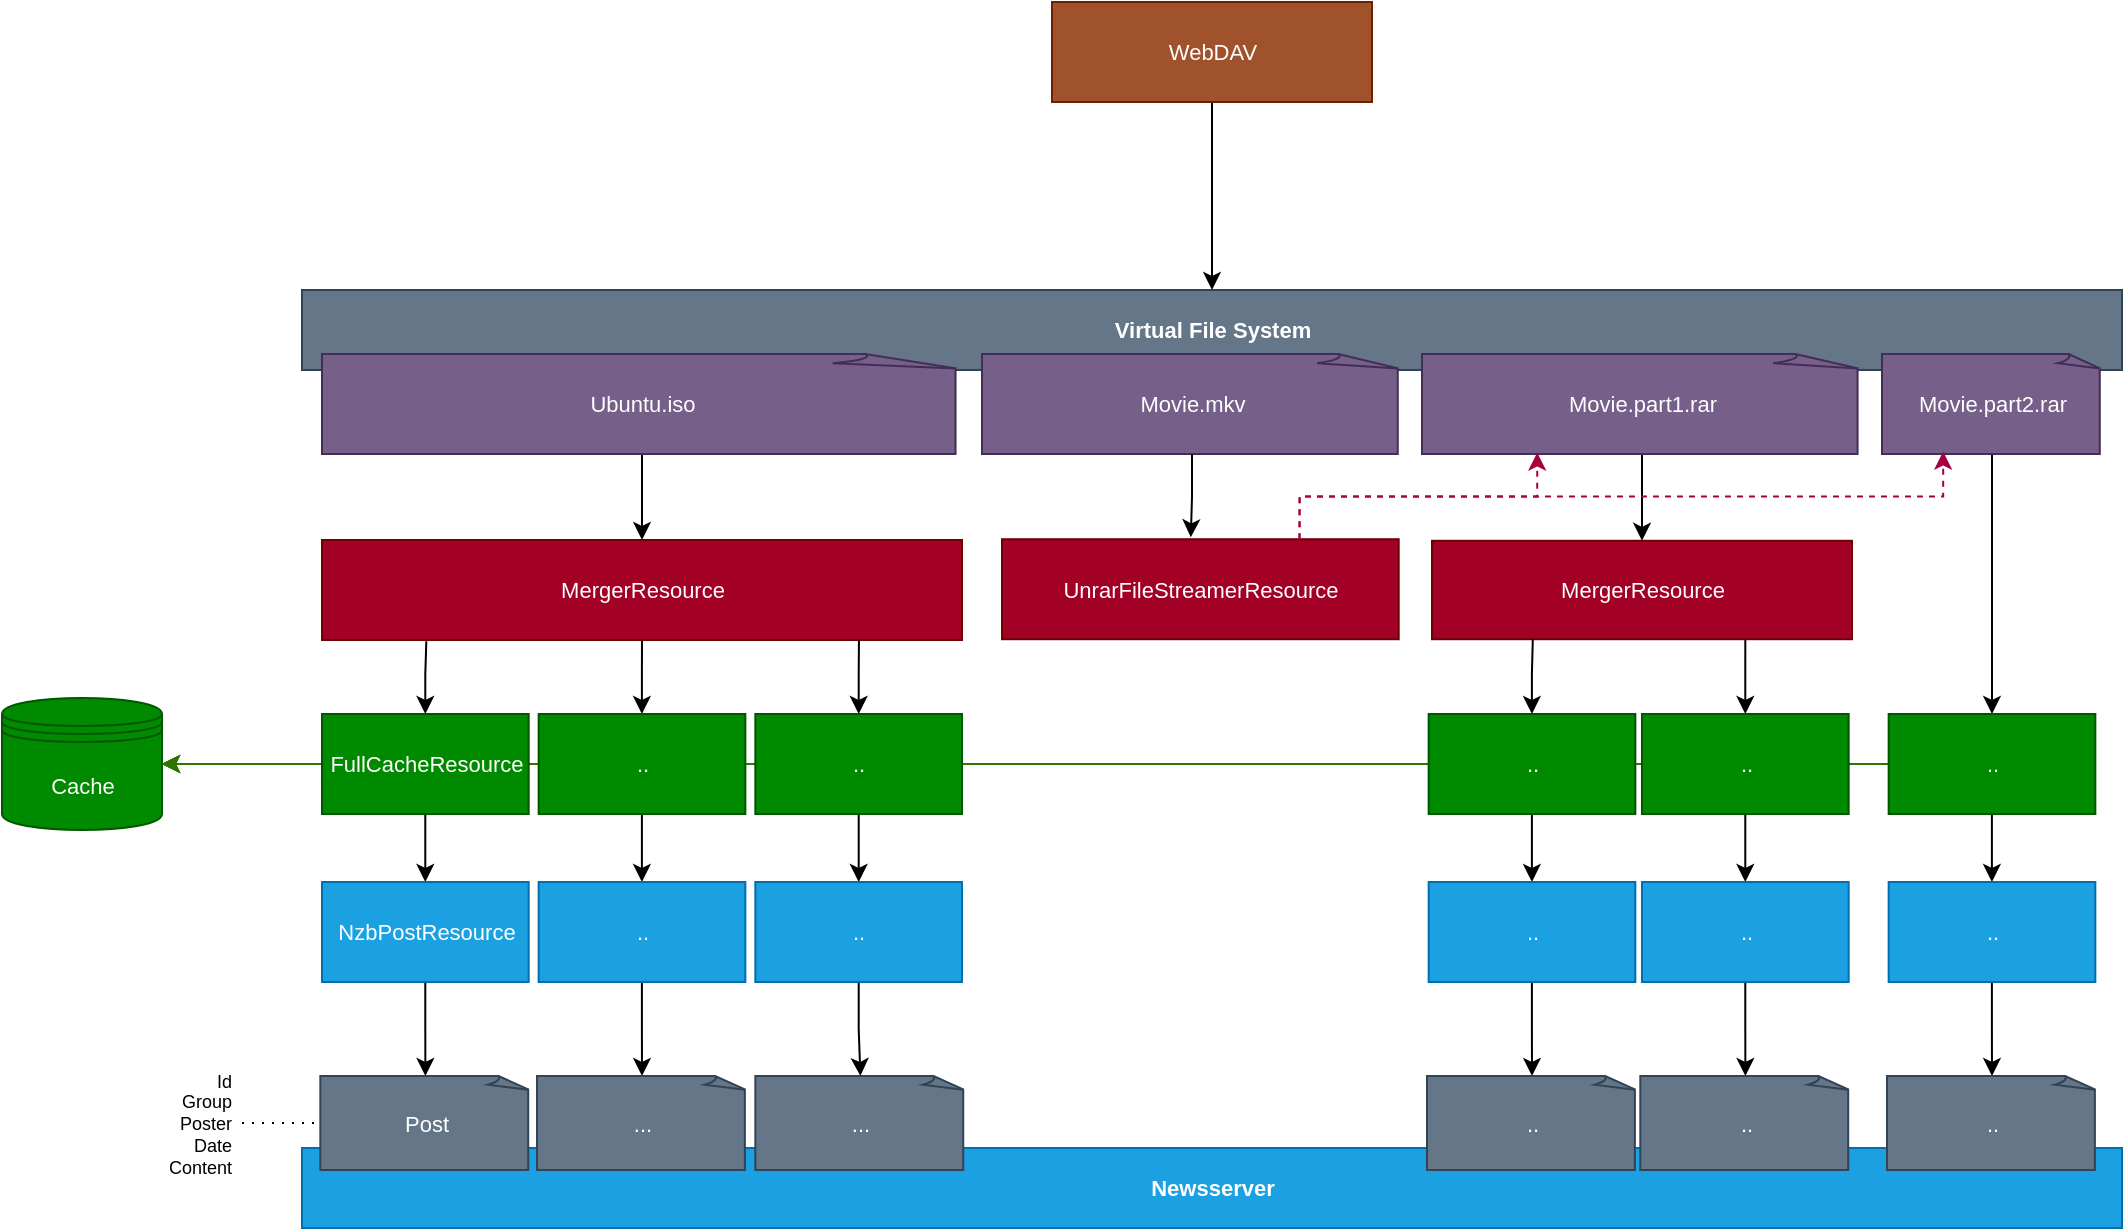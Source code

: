 <mxfile version="24.7.5">
  <diagram name="Page-1" id="X1ycaZTHjPHVRzYqFp_j">
    <mxGraphModel dx="1185" dy="708" grid="1" gridSize="10" guides="1" tooltips="1" connect="1" arrows="1" fold="1" page="1" pageScale="1" pageWidth="1169" pageHeight="827" math="0" shadow="0">
      <root>
        <mxCell id="0" />
        <mxCell id="1" parent="0" />
        <mxCell id="A9NY03qchNruchLS8FG4-1" value="Virtual File System" style="rounded=0;html=1;fillColor=#647687;fontColor=#ffffff;strokeColor=#314354;fontSize=11;verticalAlign=middle;align=center;fontStyle=1" parent="1" vertex="1">
          <mxGeometry x="190" y="214" width="910" height="40" as="geometry" />
        </mxCell>
        <mxCell id="A9NY03qchNruchLS8FG4-2" value="Movie.mkv" style="html=1;shape=mxgraph.basic.document;fillColor=#76608a;fontColor=#ffffff;strokeColor=#432D57;fontSize=11;verticalAlign=middle;align=center;fontStyle=0" parent="1" vertex="1">
          <mxGeometry x="530" y="246" width="210" height="50" as="geometry" />
        </mxCell>
        <mxCell id="A9NY03qchNruchLS8FG4-66" value="" style="edgeStyle=orthogonalEdgeStyle;rounded=0;orthogonalLoop=1;jettySize=auto;html=1;verticalAlign=middle;align=center;fontStyle=0" parent="1" source="A9NY03qchNruchLS8FG4-3" target="A9NY03qchNruchLS8FG4-61" edge="1">
          <mxGeometry relative="1" as="geometry" />
        </mxCell>
        <mxCell id="A9NY03qchNruchLS8FG4-3" value="Ubuntu.iso" style="html=1;shape=mxgraph.basic.document;fillColor=#76608a;fontColor=#ffffff;strokeColor=#432D57;fontSize=11;verticalAlign=middle;align=center;fontStyle=0" parent="1" vertex="1">
          <mxGeometry x="200" y="246" width="320" height="50" as="geometry" />
        </mxCell>
        <mxCell id="A9NY03qchNruchLS8FG4-4" value="Cache" style="shape=datastore;html=1;fillColor=#008a00;strokeColor=#005700;fontColor=#ffffff;fontSize=11;verticalAlign=middle;align=center;fontStyle=0" parent="1" vertex="1">
          <mxGeometry x="40" y="418" width="80" height="66" as="geometry" />
        </mxCell>
        <mxCell id="A9NY03qchNruchLS8FG4-22" style="edgeStyle=orthogonalEdgeStyle;rounded=0;orthogonalLoop=1;jettySize=auto;html=1;entryX=1;entryY=0.5;entryDx=0;entryDy=0;fillColor=#60a917;strokeColor=#2D7600;fontSize=11;verticalAlign=middle;align=center;fontStyle=0" parent="1" source="A9NY03qchNruchLS8FG4-6" target="A9NY03qchNruchLS8FG4-4" edge="1">
          <mxGeometry relative="1" as="geometry" />
        </mxCell>
        <mxCell id="A9NY03qchNruchLS8FG4-23" style="edgeStyle=orthogonalEdgeStyle;rounded=0;orthogonalLoop=1;jettySize=auto;html=1;exitX=0;exitY=0.5;exitDx=0;exitDy=0;entryX=1;entryY=0.5;entryDx=0;entryDy=0;fillColor=#60a917;strokeColor=#2D7600;fontSize=11;verticalAlign=middle;align=center;fontStyle=0" parent="1" source="A9NY03qchNruchLS8FG4-7" target="A9NY03qchNruchLS8FG4-4" edge="1">
          <mxGeometry relative="1" as="geometry" />
        </mxCell>
        <mxCell id="A9NY03qchNruchLS8FG4-24" style="edgeStyle=orthogonalEdgeStyle;rounded=0;orthogonalLoop=1;jettySize=auto;html=1;exitX=0;exitY=0.5;exitDx=0;exitDy=0;entryX=1;entryY=0.5;entryDx=0;entryDy=0;fillColor=#60a917;strokeColor=#2D7600;fontSize=11;verticalAlign=middle;align=center;fontStyle=0" parent="1" source="A9NY03qchNruchLS8FG4-8" target="A9NY03qchNruchLS8FG4-4" edge="1">
          <mxGeometry relative="1" as="geometry" />
        </mxCell>
        <mxCell id="A9NY03qchNruchLS8FG4-37" value="" style="edgeStyle=orthogonalEdgeStyle;rounded=0;orthogonalLoop=1;jettySize=auto;html=1;fontSize=11;verticalAlign=middle;align=center;fontStyle=0" parent="1" source="A9NY03qchNruchLS8FG4-6" target="A9NY03qchNruchLS8FG4-25" edge="1">
          <mxGeometry relative="1" as="geometry" />
        </mxCell>
        <mxCell id="A9NY03qchNruchLS8FG4-36" value="" style="edgeStyle=orthogonalEdgeStyle;rounded=0;orthogonalLoop=1;jettySize=auto;html=1;fontSize=11;verticalAlign=middle;align=center;fontStyle=0" parent="1" source="A9NY03qchNruchLS8FG4-7" target="A9NY03qchNruchLS8FG4-26" edge="1">
          <mxGeometry relative="1" as="geometry" />
        </mxCell>
        <mxCell id="A9NY03qchNruchLS8FG4-35" value="" style="edgeStyle=orthogonalEdgeStyle;rounded=0;orthogonalLoop=1;jettySize=auto;html=1;fontSize=11;verticalAlign=middle;align=center;fontStyle=0" parent="1" source="A9NY03qchNruchLS8FG4-8" target="A9NY03qchNruchLS8FG4-27" edge="1">
          <mxGeometry relative="1" as="geometry" />
        </mxCell>
        <mxCell id="96aiNxKqmstkjz0yIn3r-8" value="" style="edgeStyle=orthogonalEdgeStyle;rounded=0;orthogonalLoop=1;jettySize=auto;html=1;" edge="1" parent="1" source="A9NY03qchNruchLS8FG4-25" target="96aiNxKqmstkjz0yIn3r-2">
          <mxGeometry relative="1" as="geometry" />
        </mxCell>
        <mxCell id="A9NY03qchNruchLS8FG4-25" value="NzbPostResource" style="rounded=0;html=1;movable=1;resizable=1;rotatable=1;deletable=1;editable=1;locked=0;connectable=1;fillColor=#1ba1e2;fontColor=#ffffff;strokeColor=#006EAF;fontSize=11;verticalAlign=middle;align=center;fontStyle=0" parent="1" vertex="1">
          <mxGeometry x="200" y="510" width="103.333" height="50" as="geometry" />
        </mxCell>
        <mxCell id="96aiNxKqmstkjz0yIn3r-9" value="" style="edgeStyle=orthogonalEdgeStyle;rounded=0;orthogonalLoop=1;jettySize=auto;html=1;" edge="1" parent="1" source="A9NY03qchNruchLS8FG4-26" target="96aiNxKqmstkjz0yIn3r-3">
          <mxGeometry relative="1" as="geometry" />
        </mxCell>
        <mxCell id="A9NY03qchNruchLS8FG4-26" value=".." style="rounded=0;html=1;movable=1;resizable=1;rotatable=1;deletable=1;editable=1;locked=0;connectable=1;fillColor=#1ba1e2;fontColor=#ffffff;strokeColor=#006EAF;fontSize=11;verticalAlign=middle;align=center;fontStyle=0" parent="1" vertex="1">
          <mxGeometry x="308.33" y="510" width="103.333" height="50" as="geometry" />
        </mxCell>
        <mxCell id="96aiNxKqmstkjz0yIn3r-10" value="" style="edgeStyle=orthogonalEdgeStyle;rounded=0;orthogonalLoop=1;jettySize=auto;html=1;" edge="1" parent="1" source="A9NY03qchNruchLS8FG4-27" target="96aiNxKqmstkjz0yIn3r-4">
          <mxGeometry relative="1" as="geometry" />
        </mxCell>
        <mxCell id="A9NY03qchNruchLS8FG4-27" value=".." style="rounded=0;html=1;movable=1;resizable=1;rotatable=1;deletable=1;editable=1;locked=0;connectable=1;fillColor=#1ba1e2;fontColor=#ffffff;strokeColor=#006EAF;fontSize=11;verticalAlign=middle;align=center;fontStyle=0" parent="1" vertex="1">
          <mxGeometry x="416.67" y="510" width="103.333" height="50" as="geometry" />
        </mxCell>
        <mxCell id="A9NY03qchNruchLS8FG4-29" value="Newsserver" style="rounded=0;html=1;fillColor=#1ba1e2;fontColor=#ffffff;strokeColor=#006EAF;fontSize=11;verticalAlign=middle;align=center;fontStyle=1" parent="1" vertex="1">
          <mxGeometry x="190" y="643" width="910" height="40" as="geometry" />
        </mxCell>
        <mxCell id="A9NY03qchNruchLS8FG4-41" value="UnrarFileStreamerResource" style="rounded=0;html=1;movable=1;resizable=1;rotatable=1;deletable=1;editable=1;locked=0;connectable=1;fillColor=#a20025;fontColor=#ffffff;strokeColor=#6F0000;fontSize=11;verticalAlign=middle;align=center;fontStyle=0" parent="1" vertex="1">
          <mxGeometry x="540" y="338.61" width="198.34" height="50" as="geometry" />
        </mxCell>
        <mxCell id="A9NY03qchNruchLS8FG4-42" style="edgeStyle=orthogonalEdgeStyle;rounded=0;orthogonalLoop=1;jettySize=auto;html=1;entryX=0.476;entryY=-0.019;entryDx=0;entryDy=0;entryPerimeter=0;fontSize=11;verticalAlign=middle;align=center;fontStyle=0" parent="1" source="A9NY03qchNruchLS8FG4-2" target="A9NY03qchNruchLS8FG4-41" edge="1">
          <mxGeometry relative="1" as="geometry" />
        </mxCell>
        <mxCell id="czyXKAuGXq5hPH-M7tWx-14" value="" style="edgeStyle=orthogonalEdgeStyle;rounded=0;orthogonalLoop=1;jettySize=auto;html=1;" parent="1" source="A9NY03qchNruchLS8FG4-43" target="czyXKAuGXq5hPH-M7tWx-13" edge="1">
          <mxGeometry relative="1" as="geometry" />
        </mxCell>
        <mxCell id="A9NY03qchNruchLS8FG4-43" value="Movie.part1.rar" style="html=1;shape=mxgraph.basic.document;fillColor=#76608a;fontColor=#ffffff;strokeColor=#432D57;fontSize=11;verticalAlign=middle;align=center;fontStyle=0" parent="1" vertex="1">
          <mxGeometry x="750" y="246" width="220" height="50" as="geometry" />
        </mxCell>
        <mxCell id="A9NY03qchNruchLS8FG4-60" style="edgeStyle=orthogonalEdgeStyle;rounded=0;orthogonalLoop=1;jettySize=auto;html=1;entryX=0.5;entryY=0;entryDx=0;entryDy=0;fontSize=11;verticalAlign=middle;align=center;fontStyle=0" parent="1" source="A9NY03qchNruchLS8FG4-44" target="A9NY03qchNruchLS8FG4-53" edge="1">
          <mxGeometry relative="1" as="geometry" />
        </mxCell>
        <mxCell id="A9NY03qchNruchLS8FG4-44" value="Movie.part2.rar" style="html=1;shape=mxgraph.basic.document;fillColor=#76608a;fontColor=#ffffff;strokeColor=#432D57;fontSize=11;verticalAlign=middle;align=center;fontStyle=0" parent="1" vertex="1">
          <mxGeometry x="980" y="246" width="110" height="50" as="geometry" />
        </mxCell>
        <mxCell id="A9NY03qchNruchLS8FG4-48" value="" style="edgeStyle=orthogonalEdgeStyle;rounded=0;orthogonalLoop=1;jettySize=auto;html=1;fontSize=11;verticalAlign=middle;align=center;fontStyle=0" parent="1" source="A9NY03qchNruchLS8FG4-49" target="A9NY03qchNruchLS8FG4-50" edge="1">
          <mxGeometry relative="1" as="geometry" />
        </mxCell>
        <mxCell id="A9NY03qchNruchLS8FG4-57" style="edgeStyle=orthogonalEdgeStyle;rounded=0;orthogonalLoop=1;jettySize=auto;html=1;entryX=1;entryY=0.5;entryDx=0;entryDy=0;fillColor=#60a917;strokeColor=#2D7600;fontSize=11;verticalAlign=middle;align=center;fontStyle=0" parent="1" source="A9NY03qchNruchLS8FG4-49" target="A9NY03qchNruchLS8FG4-4" edge="1">
          <mxGeometry relative="1" as="geometry" />
        </mxCell>
        <mxCell id="96aiNxKqmstkjz0yIn3r-11" value="" style="edgeStyle=orthogonalEdgeStyle;rounded=0;orthogonalLoop=1;jettySize=auto;html=1;" edge="1" parent="1" source="A9NY03qchNruchLS8FG4-50" target="96aiNxKqmstkjz0yIn3r-5">
          <mxGeometry relative="1" as="geometry" />
        </mxCell>
        <mxCell id="A9NY03qchNruchLS8FG4-50" value=".." style="rounded=0;html=1;movable=1;resizable=1;rotatable=1;deletable=1;editable=1;locked=0;connectable=1;fillColor=#1ba1e2;fontColor=#ffffff;strokeColor=#006EAF;fontSize=11;verticalAlign=middle;align=center;fontStyle=0" parent="1" vertex="1">
          <mxGeometry x="753.33" y="510" width="103.333" height="50" as="geometry" />
        </mxCell>
        <mxCell id="A9NY03qchNruchLS8FG4-52" value="" style="edgeStyle=orthogonalEdgeStyle;rounded=0;orthogonalLoop=1;jettySize=auto;html=1;fontSize=11;verticalAlign=middle;align=center;fontStyle=0" parent="1" source="A9NY03qchNruchLS8FG4-53" target="A9NY03qchNruchLS8FG4-54" edge="1">
          <mxGeometry relative="1" as="geometry" />
        </mxCell>
        <mxCell id="A9NY03qchNruchLS8FG4-58" style="edgeStyle=orthogonalEdgeStyle;rounded=0;orthogonalLoop=1;jettySize=auto;html=1;entryX=1;entryY=0.5;entryDx=0;entryDy=0;fillColor=#60a917;strokeColor=#2D7600;fontSize=11;verticalAlign=middle;align=center;fontStyle=0" parent="1" source="A9NY03qchNruchLS8FG4-53" target="A9NY03qchNruchLS8FG4-4" edge="1">
          <mxGeometry relative="1" as="geometry" />
        </mxCell>
        <mxCell id="96aiNxKqmstkjz0yIn3r-13" value="" style="edgeStyle=orthogonalEdgeStyle;rounded=0;orthogonalLoop=1;jettySize=auto;html=1;" edge="1" parent="1" source="A9NY03qchNruchLS8FG4-54" target="96aiNxKqmstkjz0yIn3r-7">
          <mxGeometry relative="1" as="geometry" />
        </mxCell>
        <mxCell id="A9NY03qchNruchLS8FG4-54" value=".." style="rounded=0;html=1;movable=1;resizable=1;rotatable=1;deletable=1;editable=1;locked=0;connectable=1;fillColor=#1ba1e2;fontColor=#ffffff;strokeColor=#006EAF;fontSize=11;verticalAlign=middle;align=center;fontStyle=0" parent="1" vertex="1">
          <mxGeometry x="983.33" y="510" width="103.333" height="50" as="geometry" />
        </mxCell>
        <mxCell id="A9NY03qchNruchLS8FG4-6" value="FullCacheResource" style="rounded=0;html=1;movable=1;resizable=1;rotatable=1;deletable=1;editable=1;locked=0;connectable=1;fillColor=#008a00;strokeColor=#005700;fontColor=#ffffff;fontSize=11;verticalAlign=middle;align=center;fontStyle=0" parent="1" vertex="1">
          <mxGeometry x="200" y="426" width="103.333" height="50" as="geometry" />
        </mxCell>
        <mxCell id="A9NY03qchNruchLS8FG4-64" style="edgeStyle=orthogonalEdgeStyle;rounded=0;orthogonalLoop=1;jettySize=auto;html=1;entryX=0.5;entryY=1;entryDx=0;entryDy=0;startArrow=classic;startFill=1;endArrow=none;endFill=0;verticalAlign=middle;align=center;fontStyle=0" parent="1" source="A9NY03qchNruchLS8FG4-7" target="A9NY03qchNruchLS8FG4-61" edge="1">
          <mxGeometry relative="1" as="geometry" />
        </mxCell>
        <mxCell id="A9NY03qchNruchLS8FG4-7" value=".." style="rounded=0;html=1;movable=1;resizable=1;rotatable=1;deletable=1;editable=1;locked=0;connectable=1;fillColor=#008a00;strokeColor=#005700;fontColor=#ffffff;fontSize=11;verticalAlign=middle;align=center;fontStyle=0" parent="1" vertex="1">
          <mxGeometry x="308.333" y="426" width="103.333" height="50" as="geometry" />
        </mxCell>
        <mxCell id="A9NY03qchNruchLS8FG4-8" value=".." style="rounded=0;html=1;movable=1;resizable=1;rotatable=1;deletable=1;editable=1;locked=0;connectable=1;fillColor=#008a00;strokeColor=#005700;fontColor=#ffffff;fontSize=11;verticalAlign=middle;align=center;fontStyle=0" parent="1" vertex="1">
          <mxGeometry x="416.667" y="426" width="103.333" height="50" as="geometry" />
        </mxCell>
        <mxCell id="A9NY03qchNruchLS8FG4-49" value=".." style="rounded=0;html=1;movable=1;resizable=1;rotatable=1;deletable=1;editable=1;locked=0;connectable=1;fillColor=#008a00;strokeColor=#005700;fontColor=#ffffff;fontSize=11;verticalAlign=middle;align=center;fontStyle=0" parent="1" vertex="1">
          <mxGeometry x="753.33" y="426" width="103.333" height="50" as="geometry" />
        </mxCell>
        <mxCell id="A9NY03qchNruchLS8FG4-53" value=".." style="rounded=0;html=1;movable=1;resizable=1;rotatable=1;deletable=1;editable=1;locked=0;connectable=1;fillColor=#008a00;strokeColor=#005700;fontColor=#ffffff;fontSize=11;textShadow=0;verticalAlign=middle;align=center;fontStyle=0" parent="1" vertex="1">
          <mxGeometry x="983.33" y="426" width="103.333" height="50" as="geometry" />
        </mxCell>
        <mxCell id="A9NY03qchNruchLS8FG4-61" value="MergerResource" style="rounded=0;html=1;movable=1;resizable=1;rotatable=1;deletable=1;editable=1;locked=0;connectable=1;fillColor=#a20025;fontColor=#ffffff;strokeColor=#6F0000;fontSize=11;verticalAlign=middle;align=center;fontStyle=0" parent="1" vertex="1">
          <mxGeometry x="200" y="339" width="320" height="50" as="geometry" />
        </mxCell>
        <mxCell id="A9NY03qchNruchLS8FG4-63" style="edgeStyle=orthogonalEdgeStyle;rounded=0;orthogonalLoop=1;jettySize=auto;html=1;entryX=0.163;entryY=1.013;entryDx=0;entryDy=0;entryPerimeter=0;startArrow=classic;startFill=1;endArrow=none;endFill=0;verticalAlign=middle;align=center;fontStyle=0" parent="1" source="A9NY03qchNruchLS8FG4-6" target="A9NY03qchNruchLS8FG4-61" edge="1">
          <mxGeometry relative="1" as="geometry" />
        </mxCell>
        <mxCell id="A9NY03qchNruchLS8FG4-65" style="edgeStyle=orthogonalEdgeStyle;rounded=0;orthogonalLoop=1;jettySize=auto;html=1;entryX=0.839;entryY=1;entryDx=0;entryDy=0;entryPerimeter=0;startArrow=classic;startFill=1;endArrow=none;endFill=0;verticalAlign=middle;align=center;fontStyle=0" parent="1" source="A9NY03qchNruchLS8FG4-8" target="A9NY03qchNruchLS8FG4-61" edge="1">
          <mxGeometry relative="1" as="geometry" />
        </mxCell>
        <mxCell id="A9NY03qchNruchLS8FG4-70" value="" style="edgeStyle=orthogonalEdgeStyle;rounded=0;orthogonalLoop=1;jettySize=auto;html=1;" parent="1" source="A9NY03qchNruchLS8FG4-68" target="A9NY03qchNruchLS8FG4-1" edge="1">
          <mxGeometry relative="1" as="geometry" />
        </mxCell>
        <mxCell id="A9NY03qchNruchLS8FG4-68" value="WebDAV" style="rounded=0;html=1;movable=1;resizable=1;rotatable=1;deletable=1;editable=1;locked=0;connectable=1;fillColor=#a0522d;strokeColor=#6D1F00;fontColor=#ffffff;fontSize=11;verticalAlign=middle;align=center;fontStyle=0" parent="1" vertex="1">
          <mxGeometry x="565" y="70" width="160" height="50" as="geometry" />
        </mxCell>
        <mxCell id="czyXKAuGXq5hPH-M7tWx-3" value="" style="edgeStyle=orthogonalEdgeStyle;rounded=0;orthogonalLoop=1;jettySize=auto;html=1;fontSize=11;verticalAlign=middle;align=center;fontStyle=0" parent="1" source="czyXKAuGXq5hPH-M7tWx-6" target="czyXKAuGXq5hPH-M7tWx-4" edge="1">
          <mxGeometry relative="1" as="geometry" />
        </mxCell>
        <mxCell id="96aiNxKqmstkjz0yIn3r-12" value="" style="edgeStyle=orthogonalEdgeStyle;rounded=0;orthogonalLoop=1;jettySize=auto;html=1;" edge="1" parent="1" source="czyXKAuGXq5hPH-M7tWx-4" target="96aiNxKqmstkjz0yIn3r-6">
          <mxGeometry relative="1" as="geometry" />
        </mxCell>
        <mxCell id="czyXKAuGXq5hPH-M7tWx-4" value=".." style="rounded=0;html=1;movable=1;resizable=1;rotatable=1;deletable=1;editable=1;locked=0;connectable=1;fillColor=#1ba1e2;fontColor=#ffffff;strokeColor=#006EAF;fontSize=11;verticalAlign=middle;align=center;fontStyle=0" parent="1" vertex="1">
          <mxGeometry x="859.99" y="510" width="103.333" height="50" as="geometry" />
        </mxCell>
        <mxCell id="czyXKAuGXq5hPH-M7tWx-17" style="edgeStyle=orthogonalEdgeStyle;rounded=0;orthogonalLoop=1;jettySize=auto;html=1;entryX=0.746;entryY=1.004;entryDx=0;entryDy=0;entryPerimeter=0;startArrow=classic;startFill=1;endArrow=none;endFill=0;" parent="1" source="czyXKAuGXq5hPH-M7tWx-6" target="czyXKAuGXq5hPH-M7tWx-13" edge="1">
          <mxGeometry relative="1" as="geometry" />
        </mxCell>
        <mxCell id="czyXKAuGXq5hPH-M7tWx-6" value=".." style="rounded=0;html=1;movable=1;resizable=1;rotatable=1;deletable=1;editable=1;locked=0;connectable=1;fillColor=#008a00;strokeColor=#005700;fontColor=#ffffff;fontSize=11;verticalAlign=middle;align=center;fontStyle=0" parent="1" vertex="1">
          <mxGeometry x="859.99" y="426" width="103.333" height="50" as="geometry" />
        </mxCell>
        <mxCell id="czyXKAuGXq5hPH-M7tWx-13" value="MergerResource" style="rounded=0;html=1;movable=1;resizable=1;rotatable=1;deletable=1;editable=1;locked=0;connectable=1;fillColor=#a20025;fontColor=#ffffff;strokeColor=#6F0000;fontSize=11;verticalAlign=middle;align=center;fontStyle=0" parent="1" vertex="1">
          <mxGeometry x="755" y="339.39" width="210" height="49.22" as="geometry" />
        </mxCell>
        <mxCell id="czyXKAuGXq5hPH-M7tWx-15" style="edgeStyle=orthogonalEdgeStyle;rounded=0;orthogonalLoop=1;jettySize=auto;html=1;entryX=0.24;entryY=1.001;entryDx=0;entryDy=0;entryPerimeter=0;startArrow=classic;startFill=1;endArrow=none;endFill=0;" parent="1" source="A9NY03qchNruchLS8FG4-49" target="czyXKAuGXq5hPH-M7tWx-13" edge="1">
          <mxGeometry relative="1" as="geometry" />
        </mxCell>
        <mxCell id="Qzly1PPEFfRI5uTMPWjF-1" style="edgeStyle=orthogonalEdgeStyle;rounded=0;orthogonalLoop=1;jettySize=auto;html=1;exitX=0.75;exitY=0;exitDx=0;exitDy=0;entryX=0.262;entryY=0.986;entryDx=0;entryDy=0;entryPerimeter=0;fillColor=#d80073;strokeColor=#A50040;dashed=1;" parent="1" source="A9NY03qchNruchLS8FG4-41" target="A9NY03qchNruchLS8FG4-43" edge="1">
          <mxGeometry relative="1" as="geometry" />
        </mxCell>
        <mxCell id="Qzly1PPEFfRI5uTMPWjF-2" style="edgeStyle=orthogonalEdgeStyle;rounded=0;orthogonalLoop=1;jettySize=auto;html=1;exitX=0.75;exitY=0;exitDx=0;exitDy=0;entryX=0.278;entryY=0.976;entryDx=0;entryDy=0;entryPerimeter=0;fillColor=#d80073;strokeColor=#A50040;dashed=1;" parent="1" source="A9NY03qchNruchLS8FG4-41" target="A9NY03qchNruchLS8FG4-44" edge="1">
          <mxGeometry relative="1" as="geometry" />
        </mxCell>
        <mxCell id="96aiNxKqmstkjz0yIn3r-2" value="Post" style="html=1;shape=mxgraph.basic.document;fillColor=#647687;fontColor=#ffffff;strokeColor=#314354;fontSize=11;verticalAlign=middle;align=center;fontStyle=0" vertex="1" parent="1">
          <mxGeometry x="199.17" y="607" width="105" height="47" as="geometry" />
        </mxCell>
        <mxCell id="96aiNxKqmstkjz0yIn3r-3" value="..." style="html=1;shape=mxgraph.basic.document;fillColor=#647687;fontColor=#ffffff;strokeColor=#314354;fontSize=11;verticalAlign=middle;align=center;fontStyle=0" vertex="1" parent="1">
          <mxGeometry x="307.5" y="607" width="105" height="47" as="geometry" />
        </mxCell>
        <mxCell id="96aiNxKqmstkjz0yIn3r-4" value="..." style="html=1;shape=mxgraph.basic.document;fillColor=#647687;fontColor=#ffffff;strokeColor=#314354;fontSize=11;verticalAlign=middle;align=center;fontStyle=0" vertex="1" parent="1">
          <mxGeometry x="416.67" y="607" width="105" height="47" as="geometry" />
        </mxCell>
        <mxCell id="96aiNxKqmstkjz0yIn3r-5" value=".." style="html=1;shape=mxgraph.basic.document;fillColor=#647687;fontColor=#ffffff;strokeColor=#314354;fontSize=11;verticalAlign=middle;align=center;fontStyle=0" vertex="1" parent="1">
          <mxGeometry x="752.5" y="607" width="105" height="47" as="geometry" />
        </mxCell>
        <mxCell id="96aiNxKqmstkjz0yIn3r-6" value=".." style="html=1;shape=mxgraph.basic.document;fillColor=#647687;fontColor=#ffffff;strokeColor=#314354;fontSize=11;verticalAlign=middle;align=center;fontStyle=0" vertex="1" parent="1">
          <mxGeometry x="859.16" y="607" width="105" height="47" as="geometry" />
        </mxCell>
        <mxCell id="96aiNxKqmstkjz0yIn3r-7" value=".." style="html=1;shape=mxgraph.basic.document;fillColor=#647687;fontColor=#ffffff;strokeColor=#314354;fontSize=11;verticalAlign=middle;align=center;fontStyle=0" vertex="1" parent="1">
          <mxGeometry x="982.5" y="607" width="105" height="47" as="geometry" />
        </mxCell>
        <mxCell id="96aiNxKqmstkjz0yIn3r-15" value="" style="edgeStyle=orthogonalEdgeStyle;rounded=0;orthogonalLoop=1;jettySize=auto;html=1;endArrow=none;endFill=0;dashed=1;dashPattern=1 4;" edge="1" parent="1" source="96aiNxKqmstkjz0yIn3r-14" target="96aiNxKqmstkjz0yIn3r-2">
          <mxGeometry relative="1" as="geometry" />
        </mxCell>
        <mxCell id="96aiNxKqmstkjz0yIn3r-14" value="Id&lt;br style=&quot;font-size: 9px;&quot;&gt;Group&lt;div style=&quot;font-size: 9px;&quot;&gt;&lt;div style=&quot;font-size: 9px;&quot;&gt;Poster&lt;/div&gt;&lt;div style=&quot;font-size: 9px;&quot;&gt;Date&lt;br&gt;Content&lt;/div&gt;&lt;/div&gt;" style="text;html=1;align=right;verticalAlign=middle;resizable=0;points=[];autosize=1;strokeColor=none;fillColor=none;fontSize=9;spacing=6;" vertex="1" parent="1">
          <mxGeometry x="100" y="590.5" width="60" height="80" as="geometry" />
        </mxCell>
      </root>
    </mxGraphModel>
  </diagram>
</mxfile>
